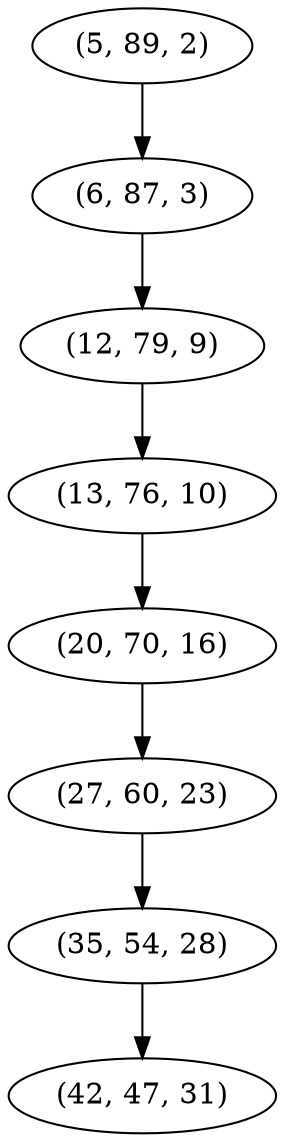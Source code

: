 digraph tree {
    "(5, 89, 2)";
    "(6, 87, 3)";
    "(12, 79, 9)";
    "(13, 76, 10)";
    "(20, 70, 16)";
    "(27, 60, 23)";
    "(35, 54, 28)";
    "(42, 47, 31)";
    "(5, 89, 2)" -> "(6, 87, 3)";
    "(6, 87, 3)" -> "(12, 79, 9)";
    "(12, 79, 9)" -> "(13, 76, 10)";
    "(13, 76, 10)" -> "(20, 70, 16)";
    "(20, 70, 16)" -> "(27, 60, 23)";
    "(27, 60, 23)" -> "(35, 54, 28)";
    "(35, 54, 28)" -> "(42, 47, 31)";
}
